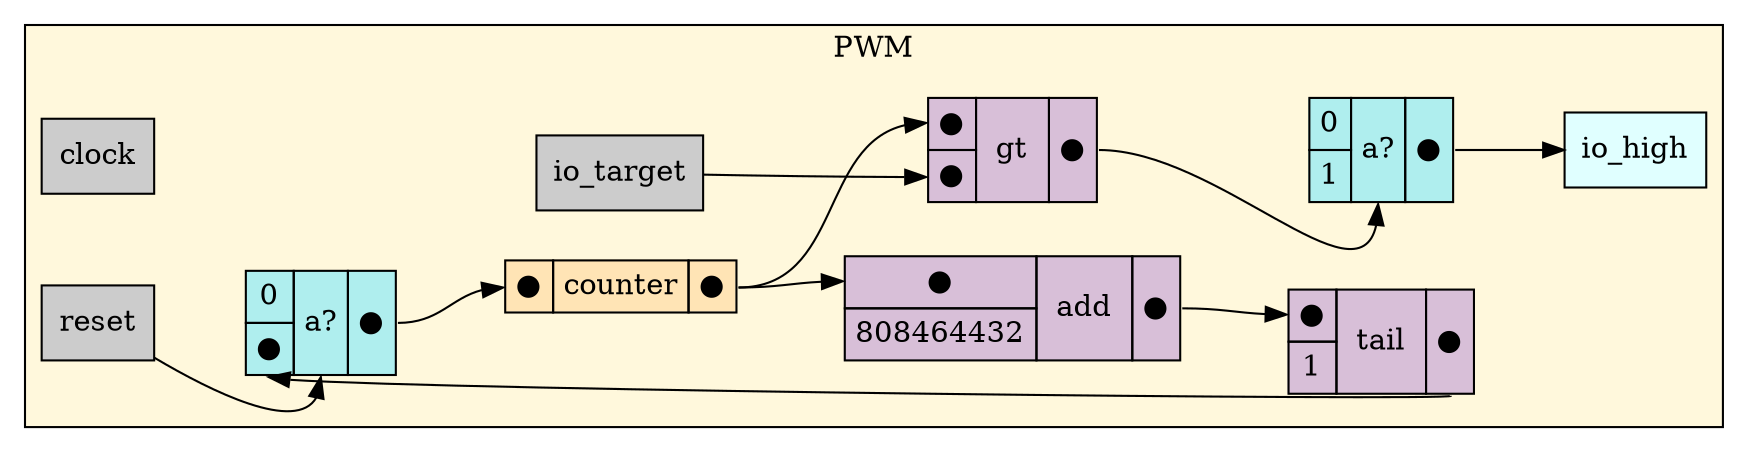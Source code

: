 digraph PWM {
stylesheet = "styles.css"
rankdir="LR" 

subgraph cluster_PWM {
  label="PWM"
  URL=""
  bgcolor="#FFF8DC"
  cluster_PWM_clock [shape = "rectangle" style="filled" fillcolor="#CCCCCC" label="clock" rank="0"]
     
cluster_PWM_reset [shape = "rectangle" style="filled" fillcolor="#CCCCCC" label="reset" rank="0"]
     
cluster_PWM_io_target [shape = "rectangle" style="filled" fillcolor="#CCCCCC" label="io_target" rank="0"]
     
cluster_PWM_io_high [shape = "rectangle" style="filled" fillcolor="#E0FFFF" label="io_high" rank="1000"]
     
struct_cluster_PWM_counter [shape="plaintext" label=<
<TABLE BORDER="0" CELLBORDER="1" CELLSPACING="0" CELLPADDING="4" BGCOLOR="#FFE4B5">
  <TR>
    <TD PORT="in">&#x25cf;</TD>
    <TD>counter</TD>
    <TD PORT="out">&#x25cf;</TD>
  </TR>
</TABLE>>];

mux_659478800 [shape = "plaintext" label=<
<TABLE BORDER="0" CELLBORDER="1" CELLSPACING="0" CELLPADDING="4" BGCOLOR="#AFEEEE">
  <TR>
    <TD PORT="in1">0</TD>
    <TD ROWSPAN="2" PORT="select">a?</TD>
    <TD ROWSPAN="2" PORT="out">&#x25cf;</TD>
  </TR>
  <TR>
    <TD PORT="in2">1</TD>
  </TR>
</TABLE>>];
       

op_gt_132 [shape = "plaintext" label=<
<TABLE BORDER="0" CELLBORDER="1" CELLSPACING="0" CELLPADDING="4" BGCOLOR="#D8BFD8">
  <TR>
    <TD PORT="in1">&#x25cf;</TD>
    <TD ROWSPAN="2" > gt </TD>
    <TD ROWSPAN="2" PORT="out">&#x25cf;</TD>
  </TR>
  <TR>
    <TD PORT="in2">&#x25cf;</TD>
  </TR>
</TABLE>>];
       

mux_807391045 [shape = "plaintext" label=<
<TABLE BORDER="0" CELLBORDER="1" CELLSPACING="0" CELLPADDING="4" BGCOLOR="#AFEEEE">
  <TR>
    <TD PORT="in1">0</TD>
    <TD ROWSPAN="2" PORT="select">a?</TD>
    <TD ROWSPAN="2" PORT="out">&#x25cf;</TD>
  </TR>
  <TR>
    <TD PORT="in2">&#x25cf;</TD>
  </TR>
</TABLE>>];
       

op_tail_133 [shape = "plaintext" label=<
<TABLE BORDER="0" CELLBORDER="1" CELLSPACING="0" CELLPADDING="4" BGCOLOR="#D8BFD8">
  <TR>
    <TD PORT="in1">&#x25cf;</TD>
    <TD ROWSPAN="2" > tail </TD>
    <TD ROWSPAN="2" PORT="out">&#x25cf;</TD>
  </TR>
  <TR>
    <TD>1</TD>
  </TR>
</TABLE>>];
       

op_add_134 [shape = "plaintext" label=<
<TABLE BORDER="0" CELLBORDER="1" CELLSPACING="0" CELLPADDING="4" BGCOLOR="#D8BFD8">
  <TR>
    <TD PORT="in1">&#x25cf;</TD>
    <TD ROWSPAN="2" > add </TD>
    <TD ROWSPAN="2" PORT="out">&#x25cf;</TD>
  </TR>
  <TR>
    <TD PORT="in2">808464432</TD>
  </TR>
</TABLE>>];
       

  struct_cluster_PWM_counter:out -> op_gt_132:in1
  op_tail_133:out -> mux_807391045:in2
  struct_cluster_PWM_counter:out -> op_add_134:in1
  op_add_134:out -> op_tail_133:in1
  op_gt_132:out -> mux_659478800:select
  mux_807391045:out -> struct_cluster_PWM_counter:in
  mux_659478800:out -> cluster_PWM_io_high
  cluster_PWM_reset -> mux_807391045:select
  cluster_PWM_io_target -> op_gt_132:in2
  
  
}
     
}
